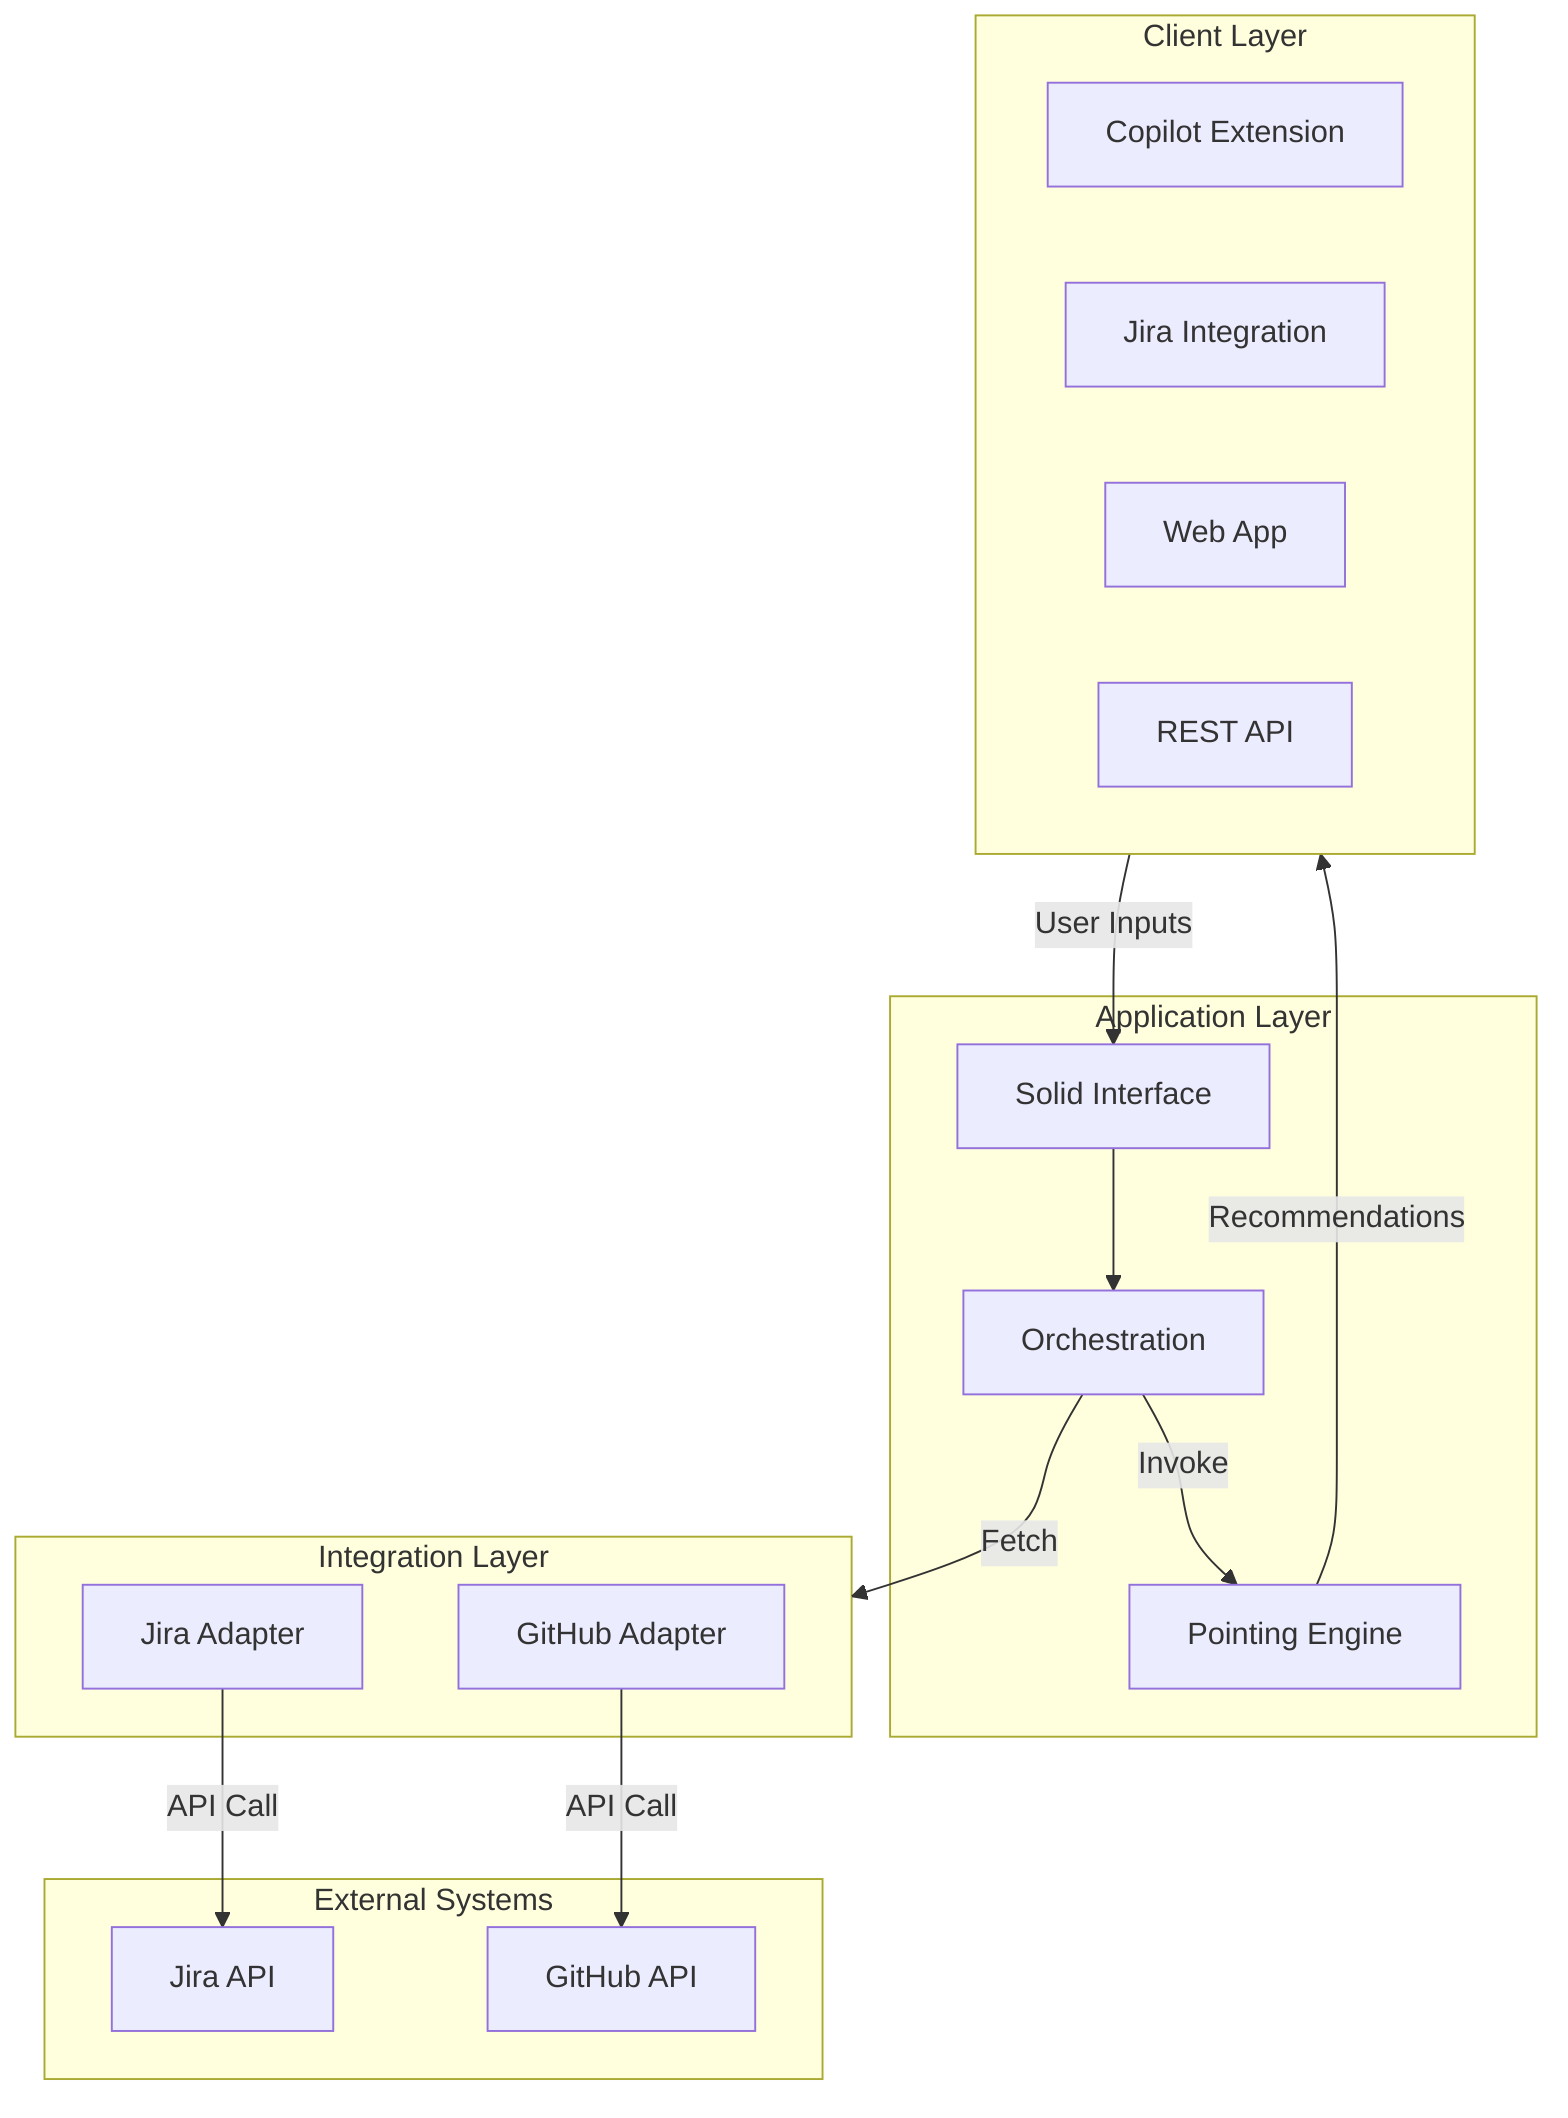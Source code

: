 graph TD

subgraph Client[Client Layer]
    UI[Copilot Extension]
    UI2[Jira Integration]
    UI3[Web App]
    UI4[REST API]
end

subgraph Logic[Application Layer]
    Interface[Solid Interface]
    Orchestration[Orchestration]
    CoreEngine[Pointing Engine]
end

subgraph Integration[Integration Layer]
    AdapterJira[Jira Adapter]
    AdapterGitHub[GitHub Adapter]
end

subgraph External[External Systems]
    JiraAPI[Jira API]
    GitHubAPI[GitHub API]
end

Client -->|User Inputs| Interface
Interface --> Orchestration
Orchestration -->|Fetch| Integration
AdapterJira -->|API Call| JiraAPI
AdapterGitHub -->|API Call| GitHubAPI
Orchestration -->|Invoke| CoreEngine
CoreEngine -->|Recommendations| Client